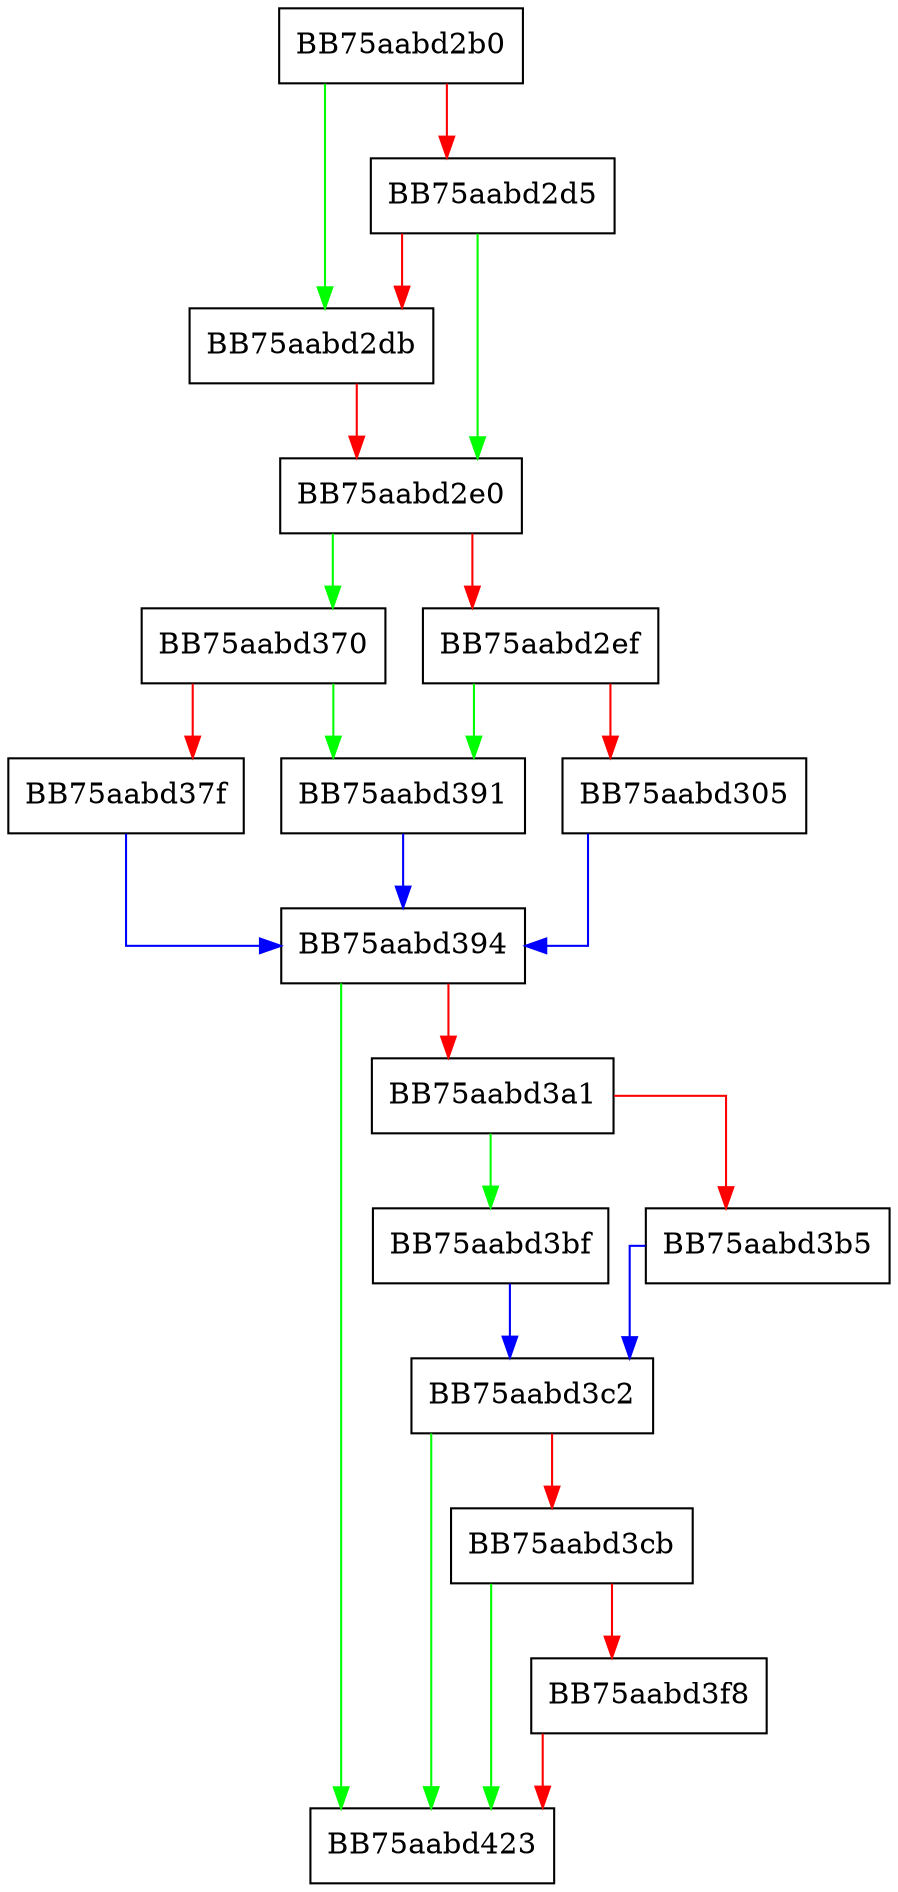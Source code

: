 digraph Init {
  node [shape="box"];
  graph [splines=ortho];
  BB75aabd2b0 -> BB75aabd2db [color="green"];
  BB75aabd2b0 -> BB75aabd2d5 [color="red"];
  BB75aabd2d5 -> BB75aabd2e0 [color="green"];
  BB75aabd2d5 -> BB75aabd2db [color="red"];
  BB75aabd2db -> BB75aabd2e0 [color="red"];
  BB75aabd2e0 -> BB75aabd370 [color="green"];
  BB75aabd2e0 -> BB75aabd2ef [color="red"];
  BB75aabd2ef -> BB75aabd391 [color="green"];
  BB75aabd2ef -> BB75aabd305 [color="red"];
  BB75aabd305 -> BB75aabd394 [color="blue"];
  BB75aabd370 -> BB75aabd391 [color="green"];
  BB75aabd370 -> BB75aabd37f [color="red"];
  BB75aabd37f -> BB75aabd394 [color="blue"];
  BB75aabd391 -> BB75aabd394 [color="blue"];
  BB75aabd394 -> BB75aabd423 [color="green"];
  BB75aabd394 -> BB75aabd3a1 [color="red"];
  BB75aabd3a1 -> BB75aabd3bf [color="green"];
  BB75aabd3a1 -> BB75aabd3b5 [color="red"];
  BB75aabd3b5 -> BB75aabd3c2 [color="blue"];
  BB75aabd3bf -> BB75aabd3c2 [color="blue"];
  BB75aabd3c2 -> BB75aabd423 [color="green"];
  BB75aabd3c2 -> BB75aabd3cb [color="red"];
  BB75aabd3cb -> BB75aabd423 [color="green"];
  BB75aabd3cb -> BB75aabd3f8 [color="red"];
  BB75aabd3f8 -> BB75aabd423 [color="red"];
}